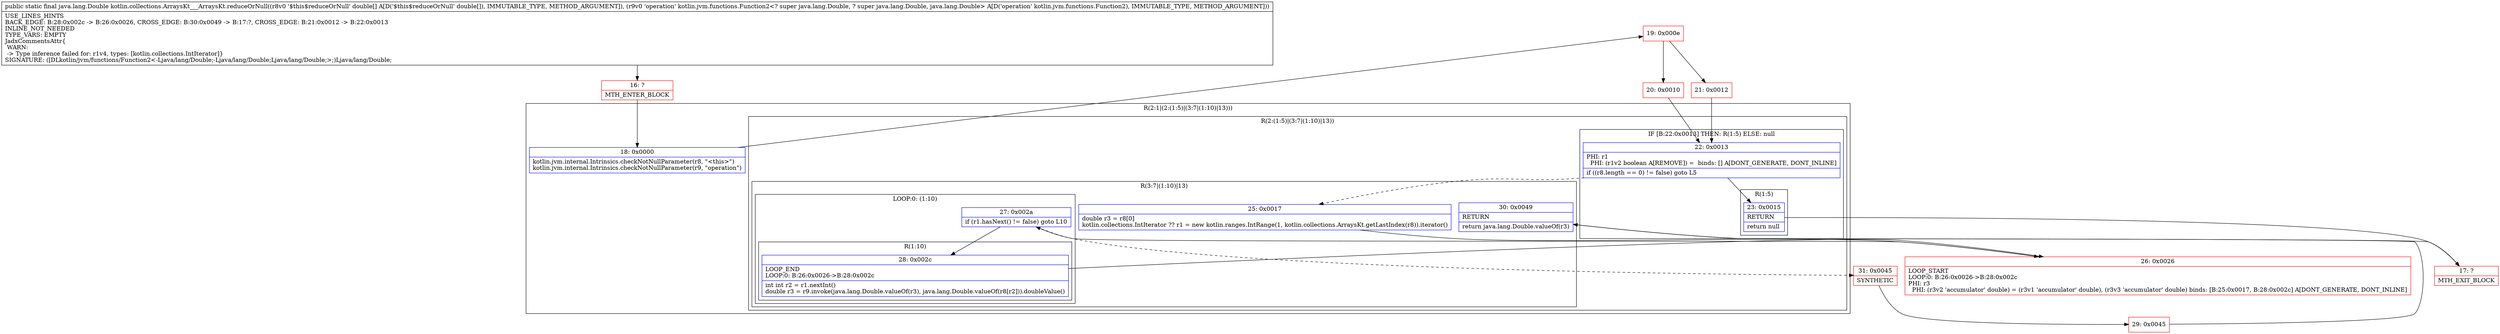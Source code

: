 digraph "CFG forkotlin.collections.ArraysKt___ArraysKt.reduceOrNull([DLkotlin\/jvm\/functions\/Function2;)Ljava\/lang\/Double;" {
subgraph cluster_Region_558672802 {
label = "R(2:1|(2:(1:5)|(3:7|(1:10)|13)))";
node [shape=record,color=blue];
Node_18 [shape=record,label="{18\:\ 0x0000|kotlin.jvm.internal.Intrinsics.checkNotNullParameter(r8, \"\<this\>\")\lkotlin.jvm.internal.Intrinsics.checkNotNullParameter(r9, \"operation\")\l}"];
subgraph cluster_Region_1259097448 {
label = "R(2:(1:5)|(3:7|(1:10)|13))";
node [shape=record,color=blue];
subgraph cluster_IfRegion_1306646822 {
label = "IF [B:22:0x0013] THEN: R(1:5) ELSE: null";
node [shape=record,color=blue];
Node_22 [shape=record,label="{22\:\ 0x0013|PHI: r1 \l  PHI: (r1v2 boolean A[REMOVE]) =  binds: [] A[DONT_GENERATE, DONT_INLINE]\l|if ((r8.length == 0) != false) goto L5\l}"];
subgraph cluster_Region_1001350375 {
label = "R(1:5)";
node [shape=record,color=blue];
Node_23 [shape=record,label="{23\:\ 0x0015|RETURN\l|return null\l}"];
}
}
subgraph cluster_Region_377209280 {
label = "R(3:7|(1:10)|13)";
node [shape=record,color=blue];
Node_25 [shape=record,label="{25\:\ 0x0017|double r3 = r8[0]\lkotlin.collections.IntIterator ?? r1 = new kotlin.ranges.IntRange(1, kotlin.collections.ArraysKt.getLastIndex(r8)).iterator()\l}"];
subgraph cluster_LoopRegion_1432211107 {
label = "LOOP:0: (1:10)";
node [shape=record,color=blue];
Node_27 [shape=record,label="{27\:\ 0x002a|if (r1.hasNext() != false) goto L10\l}"];
subgraph cluster_Region_499530502 {
label = "R(1:10)";
node [shape=record,color=blue];
Node_28 [shape=record,label="{28\:\ 0x002c|LOOP_END\lLOOP:0: B:26:0x0026\-\>B:28:0x002c\l|int int r2 = r1.nextInt()\ldouble r3 = r9.invoke(java.lang.Double.valueOf(r3), java.lang.Double.valueOf(r8[r2])).doubleValue()\l}"];
}
}
Node_30 [shape=record,label="{30\:\ 0x0049|RETURN\l|return java.lang.Double.valueOf(r3)\l}"];
}
}
}
Node_16 [shape=record,color=red,label="{16\:\ ?|MTH_ENTER_BLOCK\l}"];
Node_19 [shape=record,color=red,label="{19\:\ 0x000e}"];
Node_20 [shape=record,color=red,label="{20\:\ 0x0010}"];
Node_17 [shape=record,color=red,label="{17\:\ ?|MTH_EXIT_BLOCK\l}"];
Node_26 [shape=record,color=red,label="{26\:\ 0x0026|LOOP_START\lLOOP:0: B:26:0x0026\-\>B:28:0x002c\lPHI: r3 \l  PHI: (r3v2 'accumulator' double) = (r3v1 'accumulator' double), (r3v3 'accumulator' double) binds: [B:25:0x0017, B:28:0x002c] A[DONT_GENERATE, DONT_INLINE]\l}"];
Node_31 [shape=record,color=red,label="{31\:\ 0x0045|SYNTHETIC\l}"];
Node_29 [shape=record,color=red,label="{29\:\ 0x0045}"];
Node_21 [shape=record,color=red,label="{21\:\ 0x0012}"];
MethodNode[shape=record,label="{public static final java.lang.Double kotlin.collections.ArraysKt___ArraysKt.reduceOrNull((r8v0 '$this$reduceOrNull' double[] A[D('$this$reduceOrNull' double[]), IMMUTABLE_TYPE, METHOD_ARGUMENT]), (r9v0 'operation' kotlin.jvm.functions.Function2\<? super java.lang.Double, ? super java.lang.Double, java.lang.Double\> A[D('operation' kotlin.jvm.functions.Function2), IMMUTABLE_TYPE, METHOD_ARGUMENT]))  | USE_LINES_HINTS\lBACK_EDGE: B:28:0x002c \-\> B:26:0x0026, CROSS_EDGE: B:30:0x0049 \-\> B:17:?, CROSS_EDGE: B:21:0x0012 \-\> B:22:0x0013\lINLINE_NOT_NEEDED\lTYPE_VARS: EMPTY\lJadxCommentsAttr\{\l WARN: \l \-\> Type inference failed for: r1v4, types: [kotlin.collections.IntIterator]\}\lSIGNATURE: ([DLkotlin\/jvm\/functions\/Function2\<\-Ljava\/lang\/Double;\-Ljava\/lang\/Double;Ljava\/lang\/Double;\>;)Ljava\/lang\/Double;\l}"];
MethodNode -> Node_16;Node_18 -> Node_19;
Node_22 -> Node_23;
Node_22 -> Node_25[style=dashed];
Node_23 -> Node_17;
Node_25 -> Node_26;
Node_27 -> Node_28;
Node_27 -> Node_31[style=dashed];
Node_28 -> Node_26;
Node_30 -> Node_17;
Node_16 -> Node_18;
Node_19 -> Node_20;
Node_19 -> Node_21;
Node_20 -> Node_22;
Node_26 -> Node_27;
Node_31 -> Node_29;
Node_29 -> Node_30;
Node_21 -> Node_22;
}

